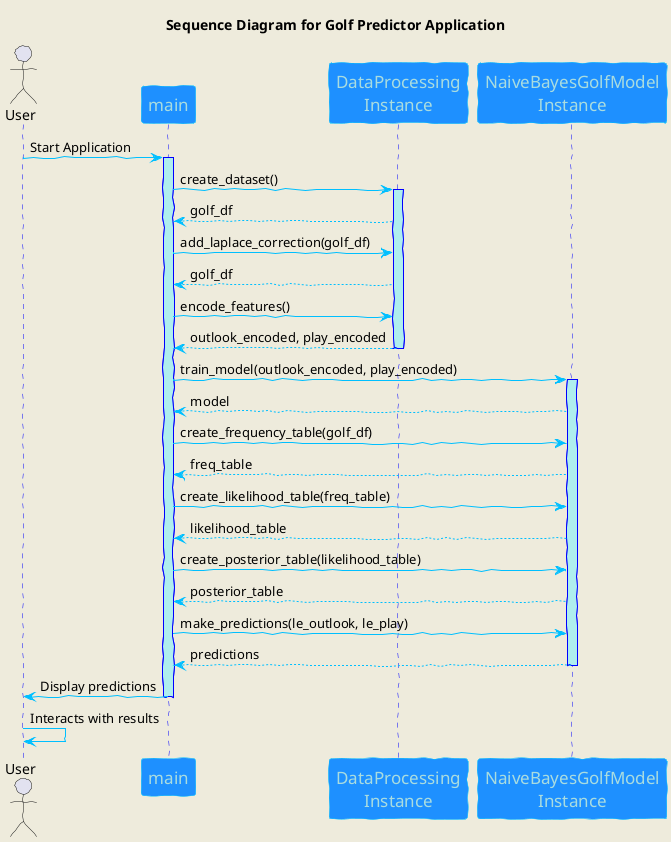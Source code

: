 @startuml NaiveBayesSequenceDiagram
skinparam backgroundColor #EEEBDC
skinparam handwritten true
skinparam sequence {
    ArrowColor DeepSkyBlue
    LifeLineBorderColor blue
    LifeLineBackgroundColor PaleTurquoise
    ParticipantBorderColor DeepSkyBlue
    ParticipantBackgroundColor DodgerBlue
    ParticipantFontName Impact
    ParticipantFontSize 17
    ParticipantFontColor #A9DCDF
}

title Sequence Diagram for Golf Predictor Application

actor User
participant "main" as Main
participant "DataProcessing\nInstance" as DP
participant "NaiveBayesGolfModel\nInstance" as NB

User -> Main: Start Application
activate Main

Main -> DP: create_dataset()
activate DP
Main <-- DP: golf_df

Main -> DP: add_laplace_correction(golf_df)
Main <-- DP: golf_df

Main -> DP: encode_features()
Main <-- DP: outlook_encoded, play_encoded
deactivate DP

Main -> NB: train_model(outlook_encoded, play_encoded)
activate NB
Main <-- NB: model

Main -> NB: create_frequency_table(golf_df)
Main <-- NB: freq_table

Main -> NB: create_likelihood_table(freq_table)
Main <-- NB: likelihood_table

Main -> NB: create_posterior_table(likelihood_table)
Main <-- NB: posterior_table

Main -> NB: make_predictions(le_outlook, le_play)
Main <-- NB: predictions
deactivate NB

Main -> User: Display predictions
deactivate Main
User -> User: Interacts with results

@enduml
